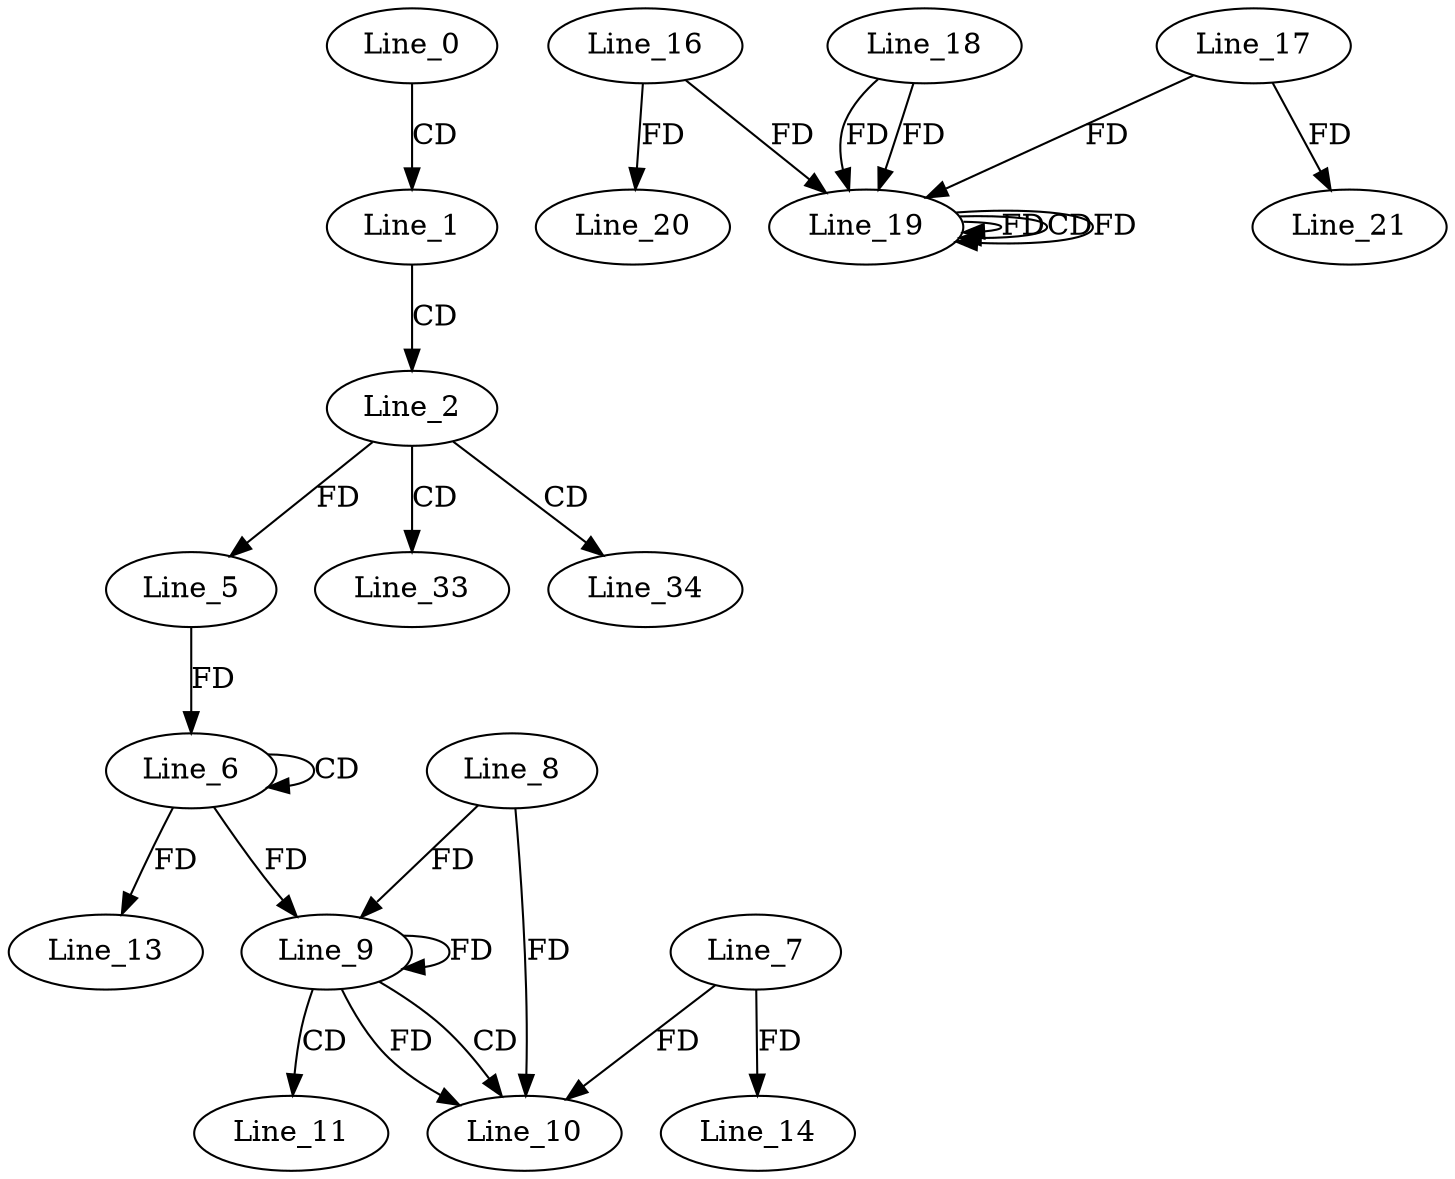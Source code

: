 digraph G {
  Line_0;
  Line_1;
  Line_2;
  Line_5;
  Line_6;
  Line_6;
  Line_5;
  Line_9;
  Line_8;
  Line_9;
  Line_9;
  Line_10;
  Line_7;
  Line_11;
  Line_13;
  Line_14;
  Line_19;
  Line_18;
  Line_19;
  Line_16;
  Line_19;
  Line_19;
  Line_17;
  Line_20;
  Line_21;
  Line_33;
  Line_34;
  Line_0 -> Line_1 [ label="CD" ];
  Line_1 -> Line_2 [ label="CD" ];
  Line_2 -> Line_5 [ label="FD" ];
  Line_6 -> Line_6 [ label="CD" ];
  Line_5 -> Line_6 [ label="FD" ];
  Line_9 -> Line_9 [ label="FD" ];
  Line_8 -> Line_9 [ label="FD" ];
  Line_6 -> Line_9 [ label="FD" ];
  Line_9 -> Line_10 [ label="CD" ];
  Line_7 -> Line_10 [ label="FD" ];
  Line_9 -> Line_10 [ label="FD" ];
  Line_8 -> Line_10 [ label="FD" ];
  Line_9 -> Line_11 [ label="CD" ];
  Line_6 -> Line_13 [ label="FD" ];
  Line_7 -> Line_14 [ label="FD" ];
  Line_19 -> Line_19 [ label="FD" ];
  Line_18 -> Line_19 [ label="FD" ];
  Line_16 -> Line_19 [ label="FD" ];
  Line_19 -> Line_19 [ label="CD" ];
  Line_17 -> Line_19 [ label="FD" ];
  Line_19 -> Line_19 [ label="FD" ];
  Line_18 -> Line_19 [ label="FD" ];
  Line_16 -> Line_20 [ label="FD" ];
  Line_17 -> Line_21 [ label="FD" ];
  Line_2 -> Line_33 [ label="CD" ];
  Line_2 -> Line_34 [ label="CD" ];
}
